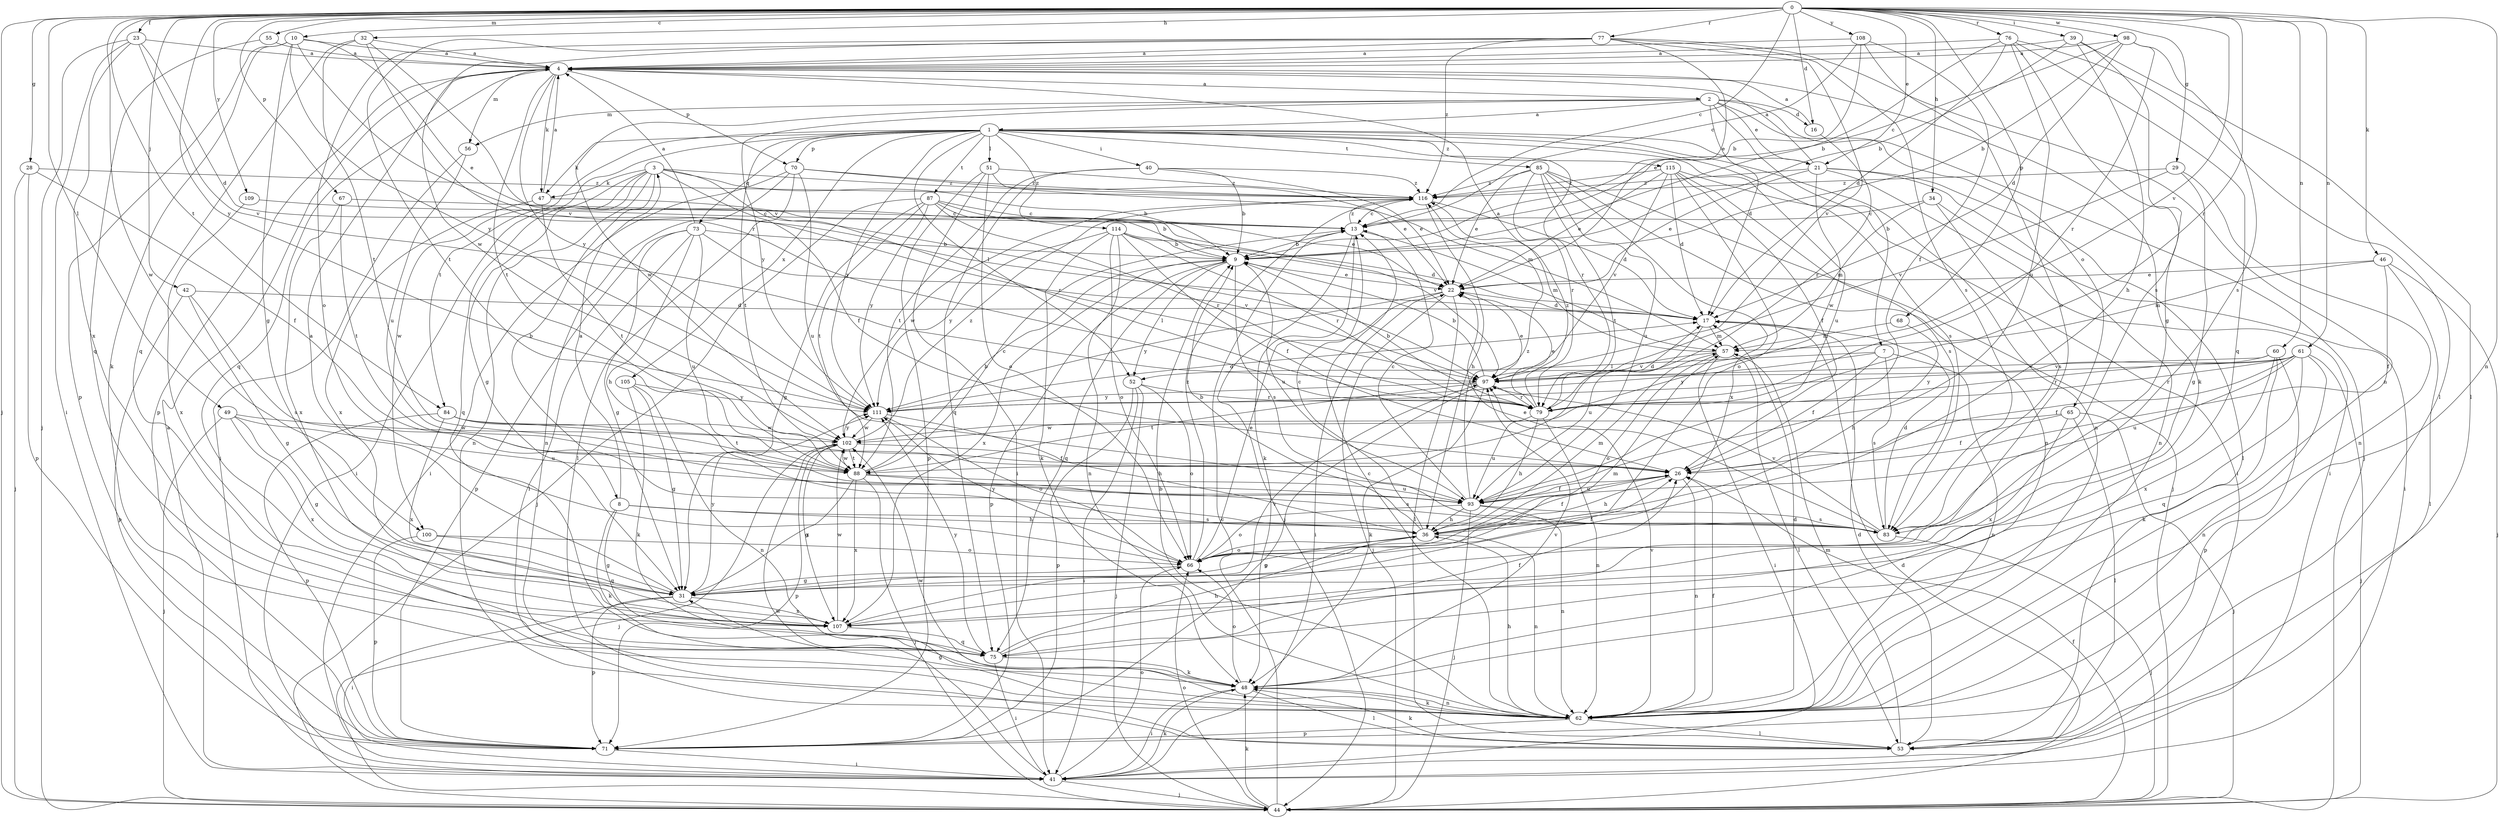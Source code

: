 strict digraph  {
0;
1;
2;
3;
4;
7;
8;
9;
10;
13;
16;
17;
21;
22;
23;
26;
28;
29;
31;
32;
34;
36;
39;
40;
41;
42;
44;
46;
47;
48;
49;
51;
52;
53;
55;
56;
57;
60;
61;
62;
65;
66;
67;
68;
70;
71;
73;
75;
76;
77;
79;
83;
84;
85;
87;
88;
93;
97;
98;
100;
102;
105;
107;
108;
109;
111;
114;
115;
116;
0 -> 10  [label=c];
0 -> 13  [label=c];
0 -> 16  [label=d];
0 -> 21  [label=e];
0 -> 23  [label=f];
0 -> 28  [label=g];
0 -> 29  [label=g];
0 -> 32  [label=h];
0 -> 34  [label=h];
0 -> 39  [label=i];
0 -> 42  [label=j];
0 -> 44  [label=j];
0 -> 46  [label=k];
0 -> 49  [label=l];
0 -> 55  [label=m];
0 -> 60  [label=n];
0 -> 61  [label=n];
0 -> 62  [label=n];
0 -> 67  [label=p];
0 -> 68  [label=p];
0 -> 76  [label=r];
0 -> 77  [label=r];
0 -> 79  [label=r];
0 -> 84  [label=t];
0 -> 97  [label=v];
0 -> 98  [label=w];
0 -> 100  [label=w];
0 -> 108  [label=y];
0 -> 109  [label=y];
0 -> 111  [label=y];
1 -> 21  [label=e];
1 -> 40  [label=i];
1 -> 47  [label=k];
1 -> 51  [label=l];
1 -> 52  [label=l];
1 -> 62  [label=n];
1 -> 70  [label=p];
1 -> 73  [label=q];
1 -> 79  [label=r];
1 -> 83  [label=s];
1 -> 84  [label=t];
1 -> 85  [label=t];
1 -> 87  [label=t];
1 -> 88  [label=t];
1 -> 93  [label=u];
1 -> 100  [label=w];
1 -> 105  [label=x];
1 -> 111  [label=y];
1 -> 114  [label=z];
1 -> 115  [label=z];
2 -> 1  [label=a];
2 -> 7  [label=b];
2 -> 16  [label=d];
2 -> 17  [label=d];
2 -> 21  [label=e];
2 -> 44  [label=j];
2 -> 56  [label=m];
2 -> 65  [label=o];
2 -> 102  [label=w];
2 -> 111  [label=y];
3 -> 8  [label=b];
3 -> 9  [label=b];
3 -> 26  [label=f];
3 -> 31  [label=g];
3 -> 41  [label=i];
3 -> 47  [label=k];
3 -> 62  [label=n];
3 -> 75  [label=q];
3 -> 79  [label=r];
3 -> 116  [label=z];
4 -> 2  [label=a];
4 -> 47  [label=k];
4 -> 48  [label=k];
4 -> 56  [label=m];
4 -> 70  [label=p];
4 -> 71  [label=p];
4 -> 75  [label=q];
4 -> 88  [label=t];
4 -> 111  [label=y];
7 -> 26  [label=f];
7 -> 52  [label=l];
7 -> 62  [label=n];
7 -> 83  [label=s];
7 -> 111  [label=y];
8 -> 3  [label=a];
8 -> 36  [label=h];
8 -> 48  [label=k];
8 -> 75  [label=q];
8 -> 83  [label=s];
9 -> 22  [label=e];
9 -> 52  [label=l];
9 -> 71  [label=p];
9 -> 75  [label=q];
9 -> 83  [label=s];
9 -> 93  [label=u];
9 -> 107  [label=x];
10 -> 4  [label=a];
10 -> 22  [label=e];
10 -> 31  [label=g];
10 -> 48  [label=k];
10 -> 71  [label=p];
10 -> 97  [label=v];
10 -> 111  [label=y];
13 -> 9  [label=b];
13 -> 44  [label=j];
13 -> 48  [label=k];
13 -> 57  [label=m];
13 -> 116  [label=z];
16 -> 4  [label=a];
16 -> 79  [label=r];
17 -> 57  [label=m];
17 -> 93  [label=u];
21 -> 4  [label=a];
21 -> 22  [label=e];
21 -> 41  [label=i];
21 -> 53  [label=l];
21 -> 62  [label=n];
21 -> 102  [label=w];
21 -> 116  [label=z];
22 -> 17  [label=d];
22 -> 41  [label=i];
22 -> 44  [label=j];
22 -> 53  [label=l];
22 -> 111  [label=y];
23 -> 4  [label=a];
23 -> 17  [label=d];
23 -> 41  [label=i];
23 -> 44  [label=j];
23 -> 97  [label=v];
23 -> 107  [label=x];
26 -> 36  [label=h];
26 -> 62  [label=n];
26 -> 93  [label=u];
28 -> 26  [label=f];
28 -> 44  [label=j];
28 -> 71  [label=p];
28 -> 116  [label=z];
29 -> 31  [label=g];
29 -> 62  [label=n];
29 -> 97  [label=v];
29 -> 116  [label=z];
31 -> 4  [label=a];
31 -> 41  [label=i];
31 -> 57  [label=m];
31 -> 71  [label=p];
31 -> 107  [label=x];
31 -> 111  [label=y];
32 -> 4  [label=a];
32 -> 75  [label=q];
32 -> 79  [label=r];
32 -> 88  [label=t];
32 -> 97  [label=v];
34 -> 13  [label=c];
34 -> 41  [label=i];
34 -> 57  [label=m];
34 -> 83  [label=s];
36 -> 9  [label=b];
36 -> 13  [label=c];
36 -> 26  [label=f];
36 -> 31  [label=g];
36 -> 57  [label=m];
36 -> 62  [label=n];
36 -> 66  [label=o];
39 -> 4  [label=a];
39 -> 9  [label=b];
39 -> 36  [label=h];
39 -> 53  [label=l];
39 -> 83  [label=s];
40 -> 9  [label=b];
40 -> 22  [label=e];
40 -> 75  [label=q];
40 -> 88  [label=t];
40 -> 116  [label=z];
41 -> 4  [label=a];
41 -> 44  [label=j];
41 -> 48  [label=k];
41 -> 66  [label=o];
41 -> 102  [label=w];
42 -> 17  [label=d];
42 -> 31  [label=g];
42 -> 71  [label=p];
42 -> 83  [label=s];
44 -> 13  [label=c];
44 -> 17  [label=d];
44 -> 26  [label=f];
44 -> 48  [label=k];
44 -> 66  [label=o];
46 -> 22  [label=e];
46 -> 26  [label=f];
46 -> 44  [label=j];
46 -> 53  [label=l];
46 -> 57  [label=m];
47 -> 4  [label=a];
47 -> 9  [label=b];
47 -> 88  [label=t];
47 -> 107  [label=x];
48 -> 41  [label=i];
48 -> 53  [label=l];
48 -> 62  [label=n];
48 -> 66  [label=o];
48 -> 97  [label=v];
49 -> 31  [label=g];
49 -> 44  [label=j];
49 -> 93  [label=u];
49 -> 102  [label=w];
49 -> 107  [label=x];
51 -> 22  [label=e];
51 -> 41  [label=i];
51 -> 66  [label=o];
51 -> 71  [label=p];
51 -> 116  [label=z];
52 -> 41  [label=i];
52 -> 44  [label=j];
52 -> 66  [label=o];
52 -> 71  [label=p];
52 -> 79  [label=r];
53 -> 17  [label=d];
53 -> 48  [label=k];
53 -> 57  [label=m];
55 -> 4  [label=a];
55 -> 75  [label=q];
56 -> 41  [label=i];
56 -> 93  [label=u];
57 -> 4  [label=a];
57 -> 41  [label=i];
57 -> 53  [label=l];
57 -> 66  [label=o];
57 -> 97  [label=v];
60 -> 48  [label=k];
60 -> 71  [label=p];
60 -> 79  [label=r];
60 -> 97  [label=v];
60 -> 107  [label=x];
61 -> 26  [label=f];
61 -> 44  [label=j];
61 -> 62  [label=n];
61 -> 75  [label=q];
61 -> 79  [label=r];
61 -> 93  [label=u];
61 -> 97  [label=v];
61 -> 111  [label=y];
62 -> 9  [label=b];
62 -> 13  [label=c];
62 -> 17  [label=d];
62 -> 26  [label=f];
62 -> 31  [label=g];
62 -> 36  [label=h];
62 -> 48  [label=k];
62 -> 53  [label=l];
62 -> 71  [label=p];
62 -> 97  [label=v];
62 -> 102  [label=w];
65 -> 26  [label=f];
65 -> 44  [label=j];
65 -> 53  [label=l];
65 -> 102  [label=w];
65 -> 107  [label=x];
66 -> 22  [label=e];
66 -> 26  [label=f];
66 -> 31  [label=g];
66 -> 111  [label=y];
66 -> 116  [label=z];
67 -> 13  [label=c];
67 -> 88  [label=t];
67 -> 107  [label=x];
68 -> 36  [label=h];
68 -> 57  [label=m];
70 -> 41  [label=i];
70 -> 53  [label=l];
70 -> 57  [label=m];
70 -> 62  [label=n];
70 -> 93  [label=u];
70 -> 116  [label=z];
71 -> 41  [label=i];
73 -> 4  [label=a];
73 -> 9  [label=b];
73 -> 31  [label=g];
73 -> 36  [label=h];
73 -> 53  [label=l];
73 -> 71  [label=p];
73 -> 93  [label=u];
73 -> 97  [label=v];
75 -> 26  [label=f];
75 -> 36  [label=h];
75 -> 41  [label=i];
75 -> 48  [label=k];
75 -> 111  [label=y];
76 -> 4  [label=a];
76 -> 9  [label=b];
76 -> 17  [label=d];
76 -> 31  [label=g];
76 -> 53  [label=l];
76 -> 75  [label=q];
76 -> 93  [label=u];
77 -> 4  [label=a];
77 -> 22  [label=e];
77 -> 62  [label=n];
77 -> 66  [label=o];
77 -> 83  [label=s];
77 -> 88  [label=t];
77 -> 97  [label=v];
77 -> 102  [label=w];
77 -> 116  [label=z];
79 -> 9  [label=b];
79 -> 17  [label=d];
79 -> 22  [label=e];
79 -> 36  [label=h];
79 -> 62  [label=n];
79 -> 93  [label=u];
79 -> 116  [label=z];
83 -> 17  [label=d];
83 -> 22  [label=e];
83 -> 44  [label=j];
83 -> 97  [label=v];
84 -> 26  [label=f];
84 -> 71  [label=p];
84 -> 88  [label=t];
84 -> 102  [label=w];
84 -> 107  [label=x];
85 -> 22  [label=e];
85 -> 44  [label=j];
85 -> 62  [label=n];
85 -> 79  [label=r];
85 -> 88  [label=t];
85 -> 93  [label=u];
85 -> 107  [label=x];
85 -> 116  [label=z];
87 -> 13  [label=c];
87 -> 22  [label=e];
87 -> 31  [label=g];
87 -> 44  [label=j];
87 -> 79  [label=r];
87 -> 88  [label=t];
87 -> 97  [label=v];
87 -> 111  [label=y];
88 -> 9  [label=b];
88 -> 13  [label=c];
88 -> 31  [label=g];
88 -> 44  [label=j];
88 -> 83  [label=s];
88 -> 93  [label=u];
88 -> 102  [label=w];
88 -> 107  [label=x];
93 -> 13  [label=c];
93 -> 26  [label=f];
93 -> 36  [label=h];
93 -> 44  [label=j];
93 -> 62  [label=n];
93 -> 66  [label=o];
93 -> 83  [label=s];
93 -> 116  [label=z];
97 -> 9  [label=b];
97 -> 22  [label=e];
97 -> 48  [label=k];
97 -> 71  [label=p];
97 -> 79  [label=r];
97 -> 88  [label=t];
97 -> 111  [label=y];
98 -> 4  [label=a];
98 -> 9  [label=b];
98 -> 13  [label=c];
98 -> 17  [label=d];
98 -> 79  [label=r];
98 -> 83  [label=s];
100 -> 31  [label=g];
100 -> 66  [label=o];
100 -> 71  [label=p];
102 -> 26  [label=f];
102 -> 44  [label=j];
102 -> 71  [label=p];
102 -> 88  [label=t];
102 -> 107  [label=x];
102 -> 111  [label=y];
102 -> 116  [label=z];
105 -> 31  [label=g];
105 -> 48  [label=k];
105 -> 62  [label=n];
105 -> 111  [label=y];
107 -> 75  [label=q];
107 -> 97  [label=v];
107 -> 102  [label=w];
108 -> 4  [label=a];
108 -> 9  [label=b];
108 -> 13  [label=c];
108 -> 26  [label=f];
108 -> 66  [label=o];
109 -> 13  [label=c];
109 -> 107  [label=x];
111 -> 17  [label=d];
111 -> 36  [label=h];
111 -> 66  [label=o];
111 -> 102  [label=w];
114 -> 9  [label=b];
114 -> 17  [label=d];
114 -> 26  [label=f];
114 -> 48  [label=k];
114 -> 62  [label=n];
114 -> 66  [label=o];
114 -> 79  [label=r];
114 -> 111  [label=y];
115 -> 17  [label=d];
115 -> 22  [label=e];
115 -> 26  [label=f];
115 -> 41  [label=i];
115 -> 66  [label=o];
115 -> 83  [label=s];
115 -> 97  [label=v];
115 -> 116  [label=z];
116 -> 13  [label=c];
116 -> 17  [label=d];
116 -> 36  [label=h];
116 -> 102  [label=w];
}
